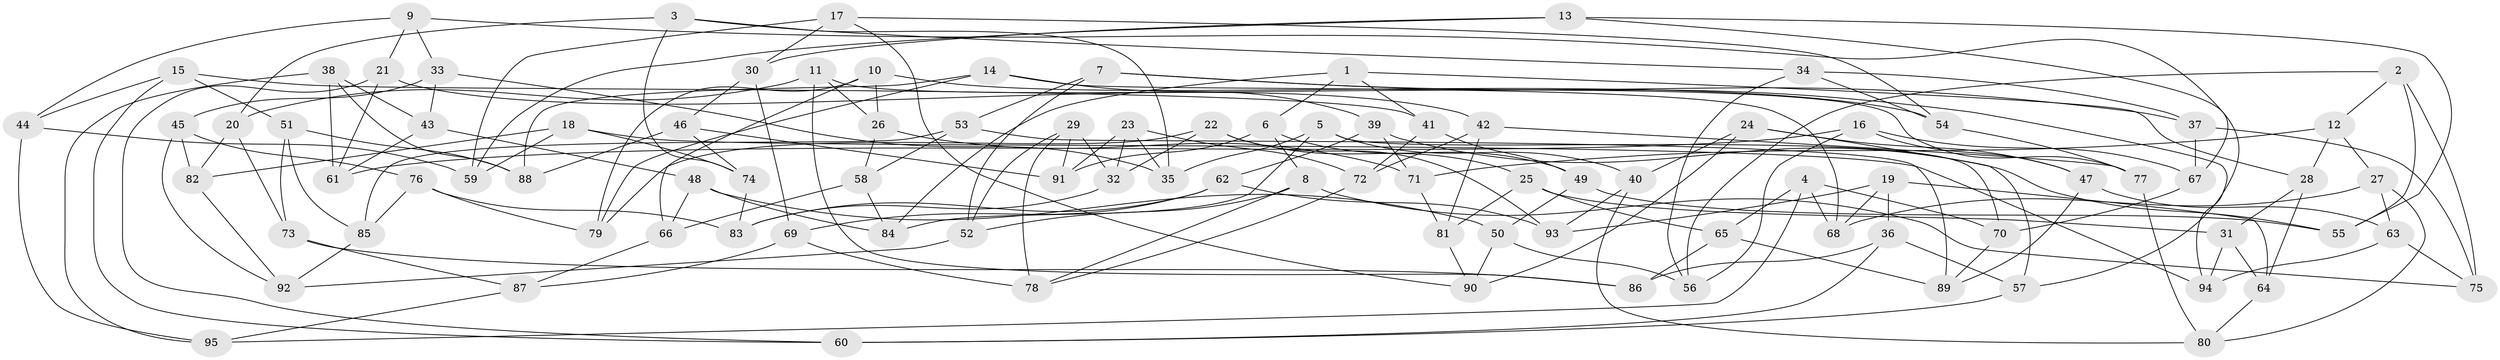 // Generated by graph-tools (version 1.1) at 2025/58/03/09/25 04:58:33]
// undirected, 95 vertices, 190 edges
graph export_dot {
graph [start="1"]
  node [color=gray90,style=filled];
  1;
  2;
  3;
  4;
  5;
  6;
  7;
  8;
  9;
  10;
  11;
  12;
  13;
  14;
  15;
  16;
  17;
  18;
  19;
  20;
  21;
  22;
  23;
  24;
  25;
  26;
  27;
  28;
  29;
  30;
  31;
  32;
  33;
  34;
  35;
  36;
  37;
  38;
  39;
  40;
  41;
  42;
  43;
  44;
  45;
  46;
  47;
  48;
  49;
  50;
  51;
  52;
  53;
  54;
  55;
  56;
  57;
  58;
  59;
  60;
  61;
  62;
  63;
  64;
  65;
  66;
  67;
  68;
  69;
  70;
  71;
  72;
  73;
  74;
  75;
  76;
  77;
  78;
  79;
  80;
  81;
  82;
  83;
  84;
  85;
  86;
  87;
  88;
  89;
  90;
  91;
  92;
  93;
  94;
  95;
  1 -- 41;
  1 -- 28;
  1 -- 6;
  1 -- 84;
  2 -- 75;
  2 -- 55;
  2 -- 12;
  2 -- 56;
  3 -- 34;
  3 -- 35;
  3 -- 20;
  3 -- 74;
  4 -- 65;
  4 -- 95;
  4 -- 70;
  4 -- 68;
  5 -- 40;
  5 -- 70;
  5 -- 35;
  5 -- 84;
  6 -- 49;
  6 -- 8;
  6 -- 91;
  7 -- 53;
  7 -- 52;
  7 -- 94;
  7 -- 37;
  8 -- 78;
  8 -- 52;
  8 -- 75;
  9 -- 57;
  9 -- 44;
  9 -- 21;
  9 -- 33;
  10 -- 54;
  10 -- 26;
  10 -- 66;
  10 -- 79;
  11 -- 77;
  11 -- 86;
  11 -- 26;
  11 -- 20;
  12 -- 28;
  12 -- 71;
  12 -- 27;
  13 -- 67;
  13 -- 59;
  13 -- 55;
  13 -- 30;
  14 -- 88;
  14 -- 39;
  14 -- 79;
  14 -- 68;
  15 -- 41;
  15 -- 60;
  15 -- 44;
  15 -- 51;
  16 -- 56;
  16 -- 67;
  16 -- 61;
  16 -- 47;
  17 -- 54;
  17 -- 30;
  17 -- 90;
  17 -- 59;
  18 -- 74;
  18 -- 94;
  18 -- 82;
  18 -- 59;
  19 -- 64;
  19 -- 36;
  19 -- 68;
  19 -- 93;
  20 -- 82;
  20 -- 73;
  21 -- 42;
  21 -- 61;
  21 -- 60;
  22 -- 25;
  22 -- 32;
  22 -- 93;
  22 -- 79;
  23 -- 35;
  23 -- 32;
  23 -- 91;
  23 -- 72;
  24 -- 47;
  24 -- 57;
  24 -- 90;
  24 -- 40;
  25 -- 65;
  25 -- 81;
  25 -- 31;
  26 -- 58;
  26 -- 71;
  27 -- 80;
  27 -- 68;
  27 -- 63;
  28 -- 31;
  28 -- 64;
  29 -- 52;
  29 -- 91;
  29 -- 78;
  29 -- 32;
  30 -- 69;
  30 -- 46;
  31 -- 64;
  31 -- 94;
  32 -- 83;
  33 -- 35;
  33 -- 43;
  33 -- 45;
  34 -- 37;
  34 -- 54;
  34 -- 56;
  36 -- 57;
  36 -- 60;
  36 -- 86;
  37 -- 75;
  37 -- 67;
  38 -- 43;
  38 -- 95;
  38 -- 88;
  38 -- 61;
  39 -- 55;
  39 -- 62;
  39 -- 71;
  40 -- 93;
  40 -- 80;
  41 -- 49;
  41 -- 72;
  42 -- 77;
  42 -- 81;
  42 -- 72;
  43 -- 61;
  43 -- 48;
  44 -- 95;
  44 -- 59;
  45 -- 76;
  45 -- 92;
  45 -- 82;
  46 -- 91;
  46 -- 74;
  46 -- 88;
  47 -- 63;
  47 -- 89;
  48 -- 50;
  48 -- 84;
  48 -- 66;
  49 -- 50;
  49 -- 55;
  50 -- 90;
  50 -- 56;
  51 -- 88;
  51 -- 73;
  51 -- 85;
  52 -- 92;
  53 -- 89;
  53 -- 58;
  53 -- 85;
  54 -- 77;
  57 -- 60;
  58 -- 66;
  58 -- 84;
  62 -- 69;
  62 -- 83;
  62 -- 93;
  63 -- 75;
  63 -- 94;
  64 -- 80;
  65 -- 89;
  65 -- 86;
  66 -- 87;
  67 -- 70;
  69 -- 87;
  69 -- 78;
  70 -- 89;
  71 -- 81;
  72 -- 78;
  73 -- 86;
  73 -- 87;
  74 -- 83;
  76 -- 83;
  76 -- 85;
  76 -- 79;
  77 -- 80;
  81 -- 90;
  82 -- 92;
  85 -- 92;
  87 -- 95;
}
